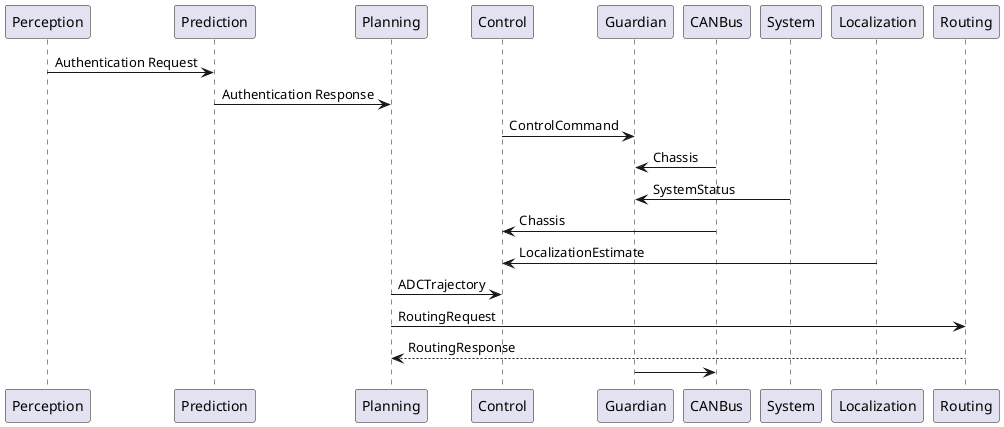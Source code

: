@startuml
Perception -> Prediction: Authentication Request
Prediction -> Planning: Authentication Response


Control -> Guardian: ControlCommand
CANBus -> Guardian: Chassis
System -> Guardian: SystemStatus

CANBus -> Control: Chassis
Localization -> Control: LocalizationEstimate
Planning -> Control: ADCTrajectory


Planning -> Routing: RoutingRequest
Routing --> Planning: RoutingResponse

Guardian -> CANBus

@enduml